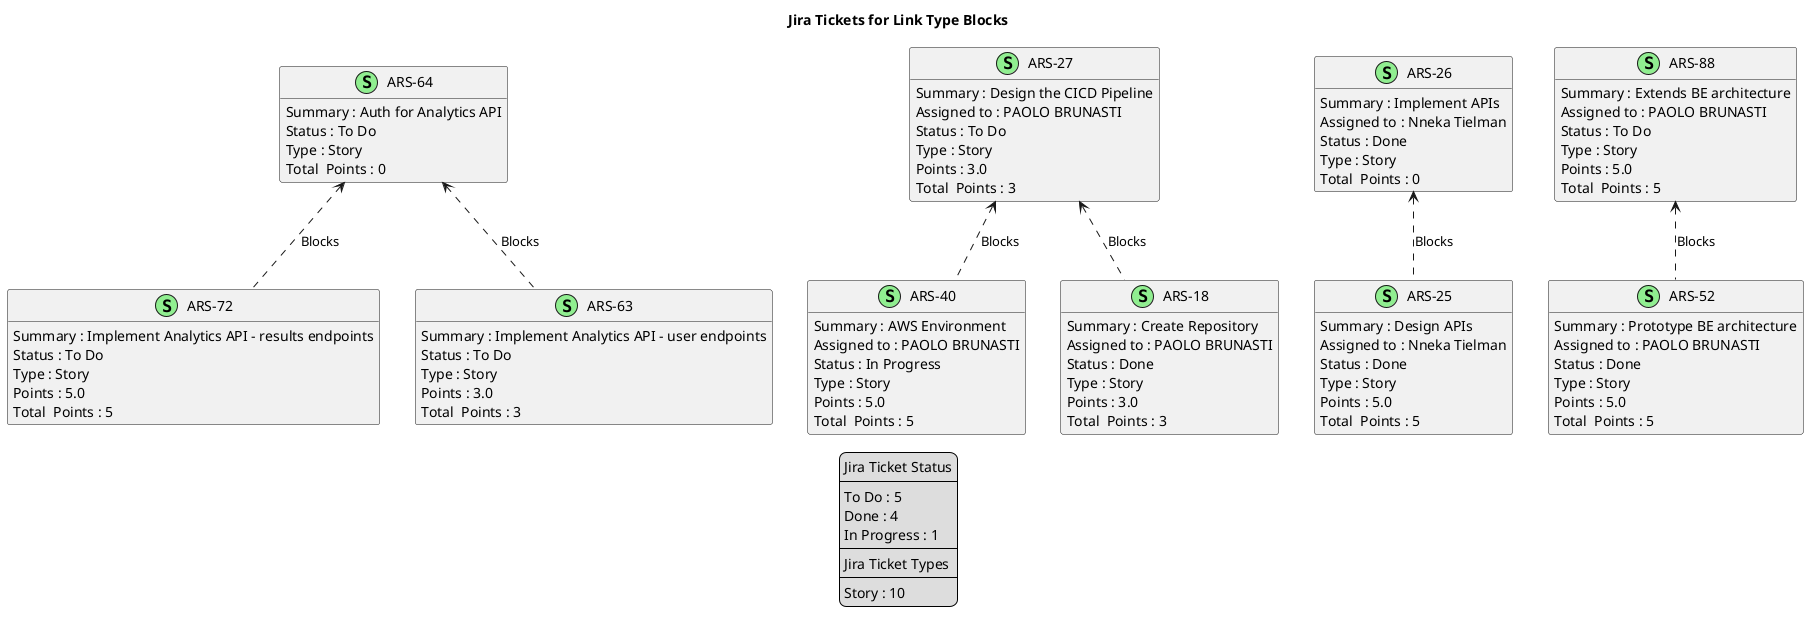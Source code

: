 @startuml
'https://plantuml.com/class-diagram

' GENERATE CLASS DIAGRAM ===========
' Generated at    : Mon May 27 11:35:03 CEST 2024

title Jira Tickets for Link Type Blocks
hide empty members

legend
Jira Ticket Status
----
To Do : 5
Done : 4
In Progress : 1
----
Jira Ticket Types
----
Story : 10
end legend


' Tickets =======
class "ARS-72" << (S,lightgreen) >> {
 Summary : Implement Analytics API - results endpoints
 Status : To Do
 Type : Story
 Points : 5.0
Total  Points : 5
}

class "ARS-40" << (S,lightgreen) >> {
 Summary : AWS Environment
 Assigned to : PAOLO BRUNASTI
 Status : In Progress
 Type : Story
 Points : 5.0
Total  Points : 5
}

class "ARS-27" << (S,lightgreen) >> {
 Summary : Design the CICD Pipeline
 Assigned to : PAOLO BRUNASTI
 Status : To Do
 Type : Story
 Points : 3.0
Total  Points : 3
}

class "ARS-18" << (S,lightgreen) >> {
 Summary : Create Repository
 Assigned to : PAOLO BRUNASTI
 Status : Done
 Type : Story
 Points : 3.0
Total  Points : 3
}

class "ARS-25" << (S,lightgreen) >> {
 Summary : Design APIs
 Assigned to : Nneka Tielman
 Status : Done
 Type : Story
 Points : 5.0
Total  Points : 5
}

class "ARS-26" << (S,lightgreen) >> {
 Summary : Implement APIs
 Assigned to : Nneka Tielman
 Status : Done
 Type : Story
Total  Points : 0
}

class "ARS-63" << (S,lightgreen) >> {
 Summary : Implement Analytics API - user endpoints
 Status : To Do
 Type : Story
 Points : 3.0
Total  Points : 3
}

class "ARS-52" << (S,lightgreen) >> {
 Summary : Prototype BE architecture
 Assigned to : PAOLO BRUNASTI
 Status : Done
 Type : Story
 Points : 5.0
Total  Points : 5
}

class "ARS-64" << (S,lightgreen) >> {
 Summary : Auth for Analytics API
 Status : To Do
 Type : Story
Total  Points : 0
}

class "ARS-88" << (S,lightgreen) >> {
 Summary : Extends BE architecture
 Assigned to : PAOLO BRUNASTI
 Status : To Do
 Type : Story
 Points : 5.0
Total  Points : 5
}



' Links =======
"ARS-27" <.. "ARS-18" : Blocks

"ARS-27" <.. "ARS-40" : Blocks

"ARS-26" <.. "ARS-25" : Blocks

"ARS-64" <.. "ARS-72" : Blocks

"ARS-64" <.. "ARS-63" : Blocks

"ARS-88" <.. "ARS-52" : Blocks



@enduml
